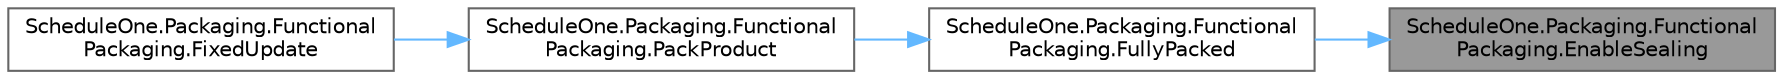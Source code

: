 digraph "ScheduleOne.Packaging.FunctionalPackaging.EnableSealing"
{
 // LATEX_PDF_SIZE
  bgcolor="transparent";
  edge [fontname=Helvetica,fontsize=10,labelfontname=Helvetica,labelfontsize=10];
  node [fontname=Helvetica,fontsize=10,shape=box,height=0.2,width=0.4];
  rankdir="RL";
  Node1 [id="Node000001",label="ScheduleOne.Packaging.Functional\lPackaging.EnableSealing",height=0.2,width=0.4,color="gray40", fillcolor="grey60", style="filled", fontcolor="black",tooltip=" "];
  Node1 -> Node2 [id="edge1_Node000001_Node000002",dir="back",color="steelblue1",style="solid",tooltip=" "];
  Node2 [id="Node000002",label="ScheduleOne.Packaging.Functional\lPackaging.FullyPacked",height=0.2,width=0.4,color="grey40", fillcolor="white", style="filled",URL="$class_schedule_one_1_1_packaging_1_1_functional_packaging.html#a9fb1799a85f9ceb06111d741bc127e51",tooltip=" "];
  Node2 -> Node3 [id="edge2_Node000002_Node000003",dir="back",color="steelblue1",style="solid",tooltip=" "];
  Node3 [id="Node000003",label="ScheduleOne.Packaging.Functional\lPackaging.PackProduct",height=0.2,width=0.4,color="grey40", fillcolor="white", style="filled",URL="$class_schedule_one_1_1_packaging_1_1_functional_packaging.html#a52cd68607ce967dbe9e0209fad954c80",tooltip=" "];
  Node3 -> Node4 [id="edge3_Node000003_Node000004",dir="back",color="steelblue1",style="solid",tooltip=" "];
  Node4 [id="Node000004",label="ScheduleOne.Packaging.Functional\lPackaging.FixedUpdate",height=0.2,width=0.4,color="grey40", fillcolor="white", style="filled",URL="$class_schedule_one_1_1_packaging_1_1_functional_packaging.html#a979916072708bf13dcce47651775250a",tooltip=" "];
}
